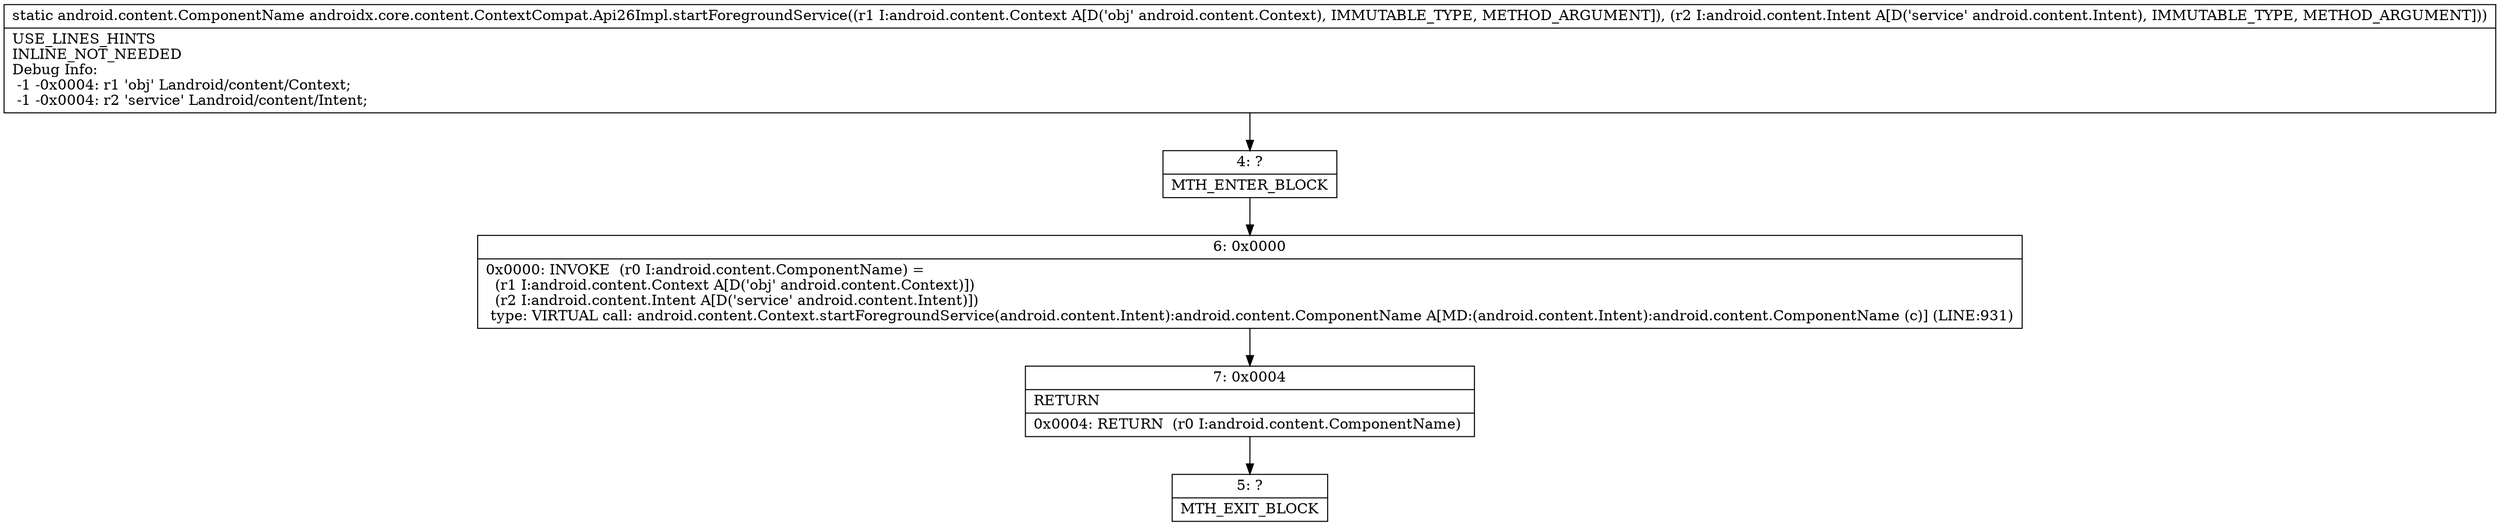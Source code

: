 digraph "CFG forandroidx.core.content.ContextCompat.Api26Impl.startForegroundService(Landroid\/content\/Context;Landroid\/content\/Intent;)Landroid\/content\/ComponentName;" {
Node_4 [shape=record,label="{4\:\ ?|MTH_ENTER_BLOCK\l}"];
Node_6 [shape=record,label="{6\:\ 0x0000|0x0000: INVOKE  (r0 I:android.content.ComponentName) = \l  (r1 I:android.content.Context A[D('obj' android.content.Context)])\l  (r2 I:android.content.Intent A[D('service' android.content.Intent)])\l type: VIRTUAL call: android.content.Context.startForegroundService(android.content.Intent):android.content.ComponentName A[MD:(android.content.Intent):android.content.ComponentName (c)] (LINE:931)\l}"];
Node_7 [shape=record,label="{7\:\ 0x0004|RETURN\l|0x0004: RETURN  (r0 I:android.content.ComponentName) \l}"];
Node_5 [shape=record,label="{5\:\ ?|MTH_EXIT_BLOCK\l}"];
MethodNode[shape=record,label="{static android.content.ComponentName androidx.core.content.ContextCompat.Api26Impl.startForegroundService((r1 I:android.content.Context A[D('obj' android.content.Context), IMMUTABLE_TYPE, METHOD_ARGUMENT]), (r2 I:android.content.Intent A[D('service' android.content.Intent), IMMUTABLE_TYPE, METHOD_ARGUMENT]))  | USE_LINES_HINTS\lINLINE_NOT_NEEDED\lDebug Info:\l  \-1 \-0x0004: r1 'obj' Landroid\/content\/Context;\l  \-1 \-0x0004: r2 'service' Landroid\/content\/Intent;\l}"];
MethodNode -> Node_4;Node_4 -> Node_6;
Node_6 -> Node_7;
Node_7 -> Node_5;
}

